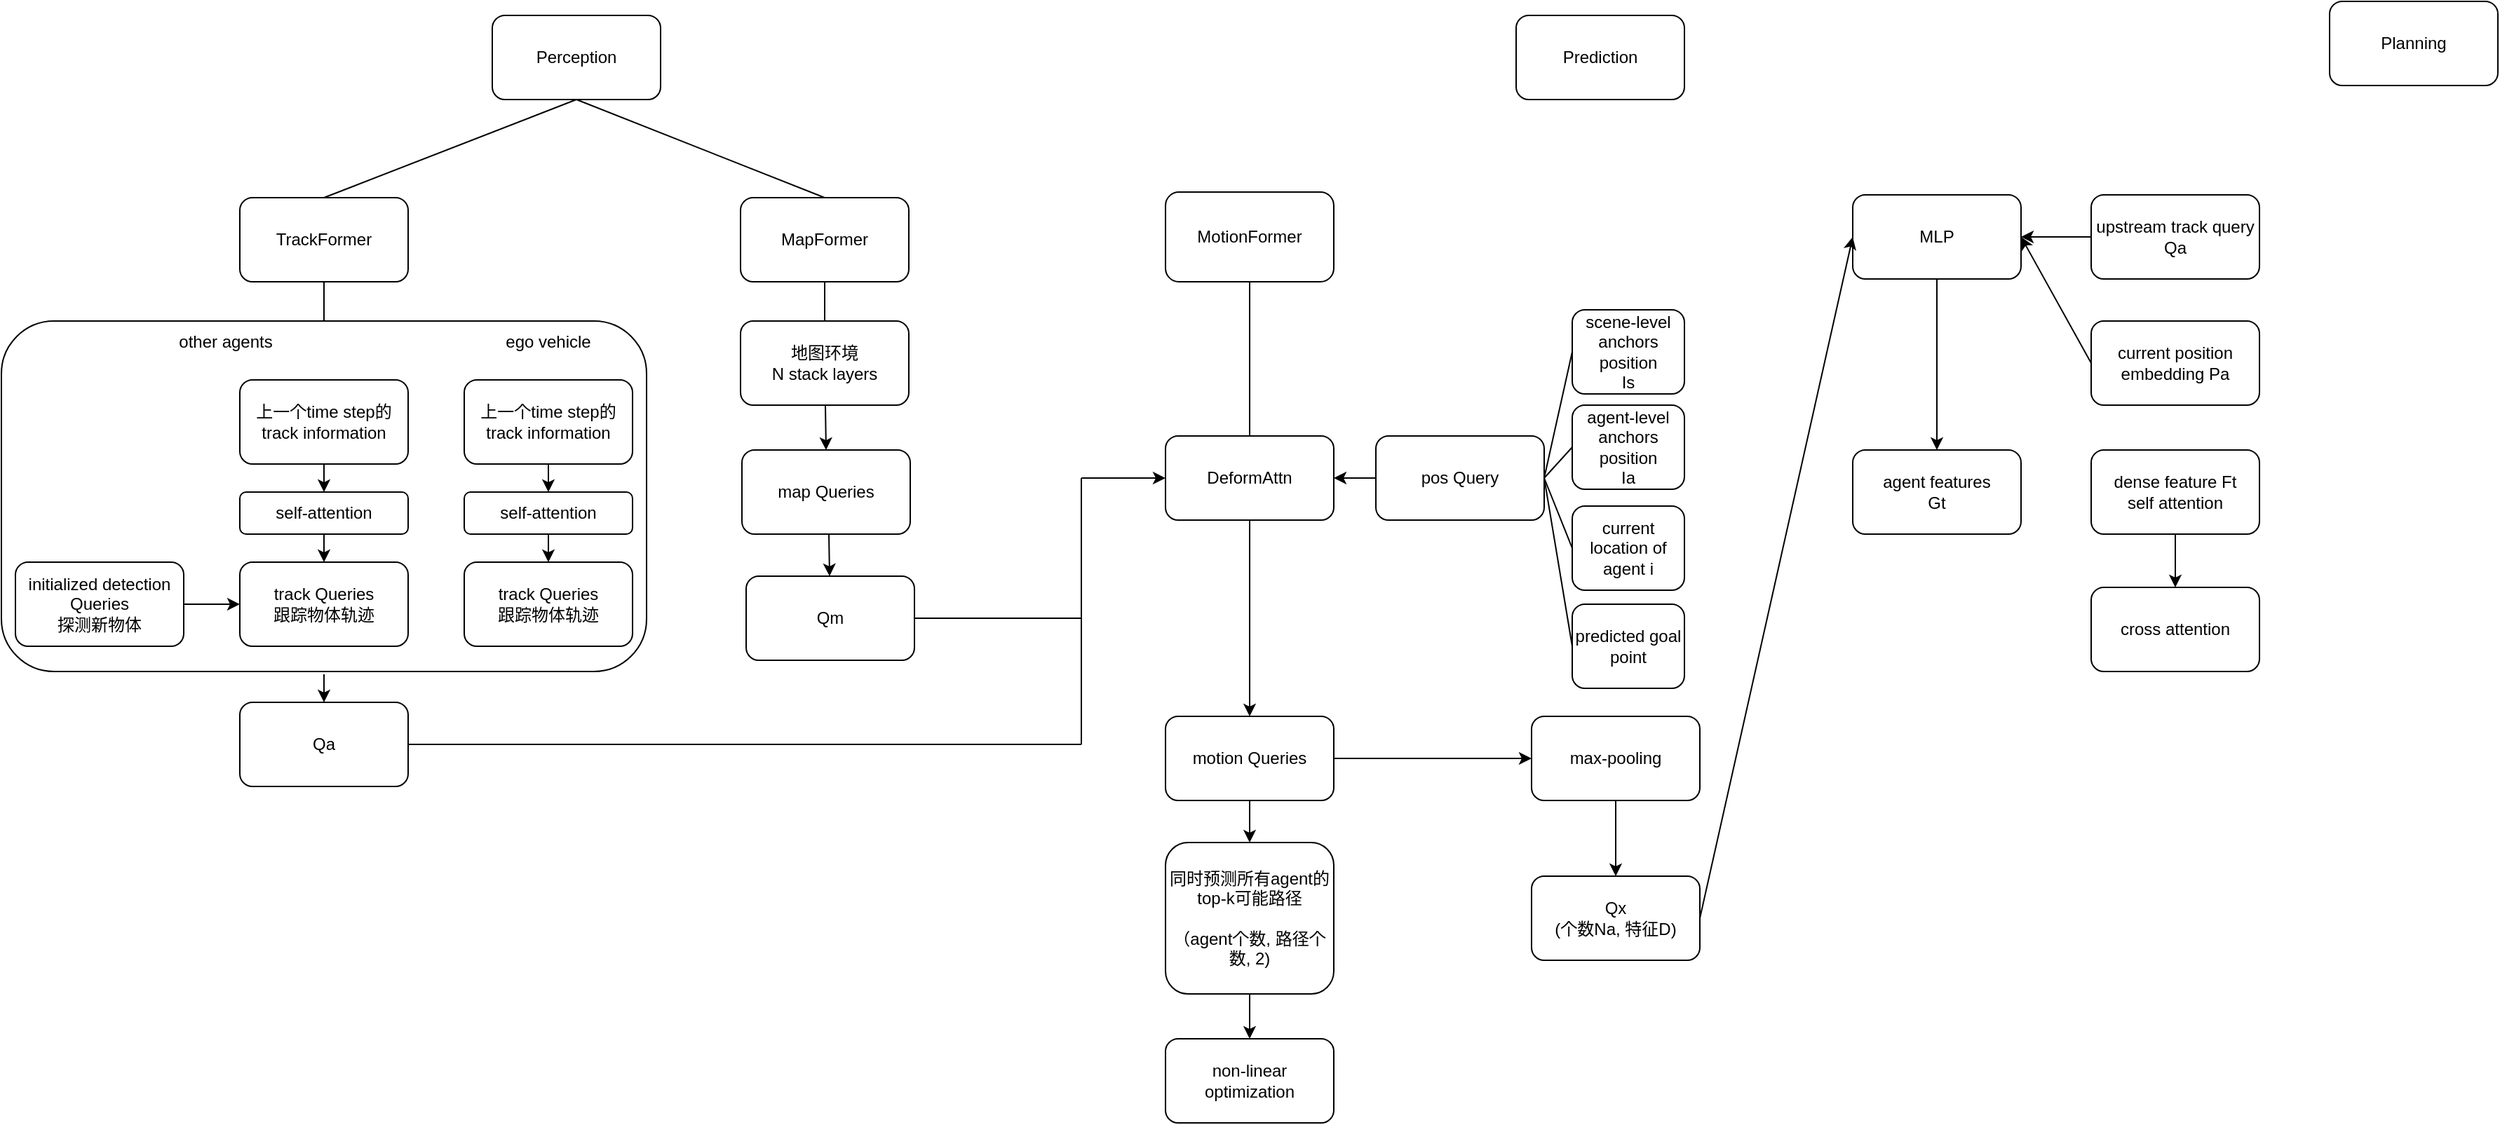 <mxfile version="24.7.16">
  <diagram name="第 1 页" id="lg_SpBoe9I4gKLeaDJEI">
    <mxGraphModel dx="1118" dy="555" grid="1" gridSize="10" guides="1" tooltips="1" connect="1" arrows="1" fold="1" page="1" pageScale="1" pageWidth="827" pageHeight="1169" math="0" shadow="0">
      <root>
        <mxCell id="0" />
        <mxCell id="1" parent="0" />
        <mxCell id="r6HxHEpXDy4I0rtk-ksx-13" value="" style="rounded=1;whiteSpace=wrap;html=1;" parent="1" vertex="1">
          <mxGeometry x="30" y="268" width="460" height="250" as="geometry" />
        </mxCell>
        <mxCell id="r6HxHEpXDy4I0rtk-ksx-1" value="Perception" style="rounded=1;whiteSpace=wrap;html=1;" parent="1" vertex="1">
          <mxGeometry x="380" y="50" width="120" height="60" as="geometry" />
        </mxCell>
        <mxCell id="r6HxHEpXDy4I0rtk-ksx-2" value="Prediction" style="rounded=1;whiteSpace=wrap;html=1;" parent="1" vertex="1">
          <mxGeometry x="1110" y="50" width="120" height="60" as="geometry" />
        </mxCell>
        <mxCell id="r6HxHEpXDy4I0rtk-ksx-3" value="Planning" style="rounded=1;whiteSpace=wrap;html=1;" parent="1" vertex="1">
          <mxGeometry x="1690" y="40" width="120" height="60" as="geometry" />
        </mxCell>
        <mxCell id="r6HxHEpXDy4I0rtk-ksx-4" value="TrackFormer" style="rounded=1;whiteSpace=wrap;html=1;" parent="1" vertex="1">
          <mxGeometry x="200" y="180" width="120" height="60" as="geometry" />
        </mxCell>
        <mxCell id="r6HxHEpXDy4I0rtk-ksx-5" value="MapFormer" style="rounded=1;whiteSpace=wrap;html=1;" parent="1" vertex="1">
          <mxGeometry x="557" y="180" width="120" height="60" as="geometry" />
        </mxCell>
        <mxCell id="r6HxHEpXDy4I0rtk-ksx-6" value="initialized detection&lt;div&gt;Queries&lt;/div&gt;&lt;div&gt;探测新物体&lt;/div&gt;" style="rounded=1;whiteSpace=wrap;html=1;" parent="1" vertex="1">
          <mxGeometry x="40" y="440" width="120" height="60" as="geometry" />
        </mxCell>
        <mxCell id="r6HxHEpXDy4I0rtk-ksx-7" value="track Queries&lt;div&gt;跟踪物体轨迹&lt;/div&gt;" style="rounded=1;whiteSpace=wrap;html=1;" parent="1" vertex="1">
          <mxGeometry x="200" y="440" width="120" height="60" as="geometry" />
        </mxCell>
        <mxCell id="r6HxHEpXDy4I0rtk-ksx-8" value="self-attention" style="rounded=1;whiteSpace=wrap;html=1;" parent="1" vertex="1">
          <mxGeometry x="200" y="390" width="120" height="30" as="geometry" />
        </mxCell>
        <mxCell id="r6HxHEpXDy4I0rtk-ksx-9" value="上一个time step的track information" style="rounded=1;whiteSpace=wrap;html=1;" parent="1" vertex="1">
          <mxGeometry x="200" y="310" width="120" height="60" as="geometry" />
        </mxCell>
        <mxCell id="r6HxHEpXDy4I0rtk-ksx-10" value="track Queries&lt;div&gt;跟踪物体轨迹&lt;/div&gt;" style="rounded=1;whiteSpace=wrap;html=1;" parent="1" vertex="1">
          <mxGeometry x="360" y="440" width="120" height="60" as="geometry" />
        </mxCell>
        <mxCell id="r6HxHEpXDy4I0rtk-ksx-11" value="self-attention" style="rounded=1;whiteSpace=wrap;html=1;" parent="1" vertex="1">
          <mxGeometry x="360" y="390" width="120" height="30" as="geometry" />
        </mxCell>
        <mxCell id="r6HxHEpXDy4I0rtk-ksx-12" value="上一个time step的track information" style="rounded=1;whiteSpace=wrap;html=1;" parent="1" vertex="1">
          <mxGeometry x="360" y="310" width="120" height="60" as="geometry" />
        </mxCell>
        <mxCell id="r6HxHEpXDy4I0rtk-ksx-14" value="other agents" style="text;html=1;align=center;verticalAlign=middle;whiteSpace=wrap;rounded=0;" parent="1" vertex="1">
          <mxGeometry x="150" y="268" width="80" height="30" as="geometry" />
        </mxCell>
        <mxCell id="r6HxHEpXDy4I0rtk-ksx-15" value="ego vehicle" style="text;html=1;align=center;verticalAlign=middle;whiteSpace=wrap;rounded=0;" parent="1" vertex="1">
          <mxGeometry x="380" y="268" width="80" height="30" as="geometry" />
        </mxCell>
        <mxCell id="r6HxHEpXDy4I0rtk-ksx-16" value="" style="endArrow=classic;html=1;rounded=0;exitX=0.5;exitY=1;exitDx=0;exitDy=0;" parent="1" source="r6HxHEpXDy4I0rtk-ksx-9" target="r6HxHEpXDy4I0rtk-ksx-8" edge="1">
          <mxGeometry width="50" height="50" relative="1" as="geometry">
            <mxPoint x="450" y="340" as="sourcePoint" />
            <mxPoint x="500" y="290" as="targetPoint" />
          </mxGeometry>
        </mxCell>
        <mxCell id="r6HxHEpXDy4I0rtk-ksx-17" value="" style="endArrow=classic;html=1;rounded=0;exitX=0.5;exitY=1;exitDx=0;exitDy=0;" parent="1" source="r6HxHEpXDy4I0rtk-ksx-8" target="r6HxHEpXDy4I0rtk-ksx-7" edge="1">
          <mxGeometry width="50" height="50" relative="1" as="geometry">
            <mxPoint x="600" y="440" as="sourcePoint" />
            <mxPoint x="650" y="390" as="targetPoint" />
          </mxGeometry>
        </mxCell>
        <mxCell id="r6HxHEpXDy4I0rtk-ksx-18" value="" style="endArrow=classic;html=1;rounded=0;exitX=1;exitY=0.5;exitDx=0;exitDy=0;entryX=0;entryY=0.5;entryDx=0;entryDy=0;" parent="1" source="r6HxHEpXDy4I0rtk-ksx-6" target="r6HxHEpXDy4I0rtk-ksx-7" edge="1">
          <mxGeometry width="50" height="50" relative="1" as="geometry">
            <mxPoint x="160" y="480" as="sourcePoint" />
            <mxPoint x="210" y="430" as="targetPoint" />
          </mxGeometry>
        </mxCell>
        <mxCell id="r6HxHEpXDy4I0rtk-ksx-19" value="" style="endArrow=classic;html=1;rounded=0;exitX=0.5;exitY=1;exitDx=0;exitDy=0;entryX=0.5;entryY=0;entryDx=0;entryDy=0;" parent="1" source="r6HxHEpXDy4I0rtk-ksx-12" target="r6HxHEpXDy4I0rtk-ksx-11" edge="1">
          <mxGeometry width="50" height="50" relative="1" as="geometry">
            <mxPoint x="510" y="410" as="sourcePoint" />
            <mxPoint x="560" y="360" as="targetPoint" />
          </mxGeometry>
        </mxCell>
        <mxCell id="r6HxHEpXDy4I0rtk-ksx-20" value="" style="endArrow=classic;html=1;rounded=0;exitX=0.5;exitY=1;exitDx=0;exitDy=0;" parent="1" source="r6HxHEpXDy4I0rtk-ksx-11" target="r6HxHEpXDy4I0rtk-ksx-10" edge="1">
          <mxGeometry width="50" height="50" relative="1" as="geometry">
            <mxPoint x="570" y="490" as="sourcePoint" />
            <mxPoint x="620" y="440" as="targetPoint" />
          </mxGeometry>
        </mxCell>
        <mxCell id="r6HxHEpXDy4I0rtk-ksx-21" value="&lt;div&gt;地图环境&lt;/div&gt;N stack layers" style="rounded=1;whiteSpace=wrap;html=1;" parent="1" vertex="1">
          <mxGeometry x="557" y="268" width="120" height="60" as="geometry" />
        </mxCell>
        <mxCell id="r6HxHEpXDy4I0rtk-ksx-22" value="map Queries" style="rounded=1;whiteSpace=wrap;html=1;" parent="1" vertex="1">
          <mxGeometry x="558" y="360" width="120" height="60" as="geometry" />
        </mxCell>
        <mxCell id="r6HxHEpXDy4I0rtk-ksx-25" value="" style="endArrow=classic;html=1;rounded=0;entryX=0.5;entryY=0;entryDx=0;entryDy=0;" parent="1" source="r6HxHEpXDy4I0rtk-ksx-21" target="r6HxHEpXDy4I0rtk-ksx-22" edge="1">
          <mxGeometry width="50" height="50" relative="1" as="geometry">
            <mxPoint x="617" y="330" as="sourcePoint" />
            <mxPoint x="667" y="280" as="targetPoint" />
          </mxGeometry>
        </mxCell>
        <mxCell id="r6HxHEpXDy4I0rtk-ksx-26" value="MotionFormer" style="rounded=1;whiteSpace=wrap;html=1;" parent="1" vertex="1">
          <mxGeometry x="860" y="176" width="120" height="64" as="geometry" />
        </mxCell>
        <mxCell id="r6HxHEpXDy4I0rtk-ksx-27" value="Qa" style="rounded=1;whiteSpace=wrap;html=1;" parent="1" vertex="1">
          <mxGeometry x="200" y="540" width="120" height="60" as="geometry" />
        </mxCell>
        <mxCell id="r6HxHEpXDy4I0rtk-ksx-28" value="" style="endArrow=classic;html=1;rounded=0;" parent="1" target="r6HxHEpXDy4I0rtk-ksx-27" edge="1">
          <mxGeometry width="50" height="50" relative="1" as="geometry">
            <mxPoint x="260" y="520" as="sourcePoint" />
            <mxPoint x="310" y="470" as="targetPoint" />
          </mxGeometry>
        </mxCell>
        <mxCell id="r6HxHEpXDy4I0rtk-ksx-29" value="Qm" style="rounded=1;whiteSpace=wrap;html=1;" parent="1" vertex="1">
          <mxGeometry x="561" y="450" width="120" height="60" as="geometry" />
        </mxCell>
        <mxCell id="r6HxHEpXDy4I0rtk-ksx-30" value="" style="endArrow=classic;html=1;rounded=0;" parent="1" target="r6HxHEpXDy4I0rtk-ksx-29" edge="1">
          <mxGeometry width="50" height="50" relative="1" as="geometry">
            <mxPoint x="620" y="420" as="sourcePoint" />
            <mxPoint x="670" y="370" as="targetPoint" />
          </mxGeometry>
        </mxCell>
        <mxCell id="r6HxHEpXDy4I0rtk-ksx-31" value="" style="endArrow=none;html=1;rounded=0;exitX=1;exitY=0.5;exitDx=0;exitDy=0;" parent="1" source="r6HxHEpXDy4I0rtk-ksx-27" edge="1">
          <mxGeometry width="50" height="50" relative="1" as="geometry">
            <mxPoint x="590" y="450" as="sourcePoint" />
            <mxPoint x="800" y="570" as="targetPoint" />
          </mxGeometry>
        </mxCell>
        <mxCell id="r6HxHEpXDy4I0rtk-ksx-32" value="" style="endArrow=none;html=1;rounded=0;" parent="1" edge="1">
          <mxGeometry width="50" height="50" relative="1" as="geometry">
            <mxPoint x="800" y="570" as="sourcePoint" />
            <mxPoint x="800" y="380" as="targetPoint" />
          </mxGeometry>
        </mxCell>
        <mxCell id="r6HxHEpXDy4I0rtk-ksx-33" value="" style="endArrow=none;html=1;rounded=0;" parent="1" edge="1">
          <mxGeometry width="50" height="50" relative="1" as="geometry">
            <mxPoint x="681" y="480" as="sourcePoint" />
            <mxPoint x="800" y="480" as="targetPoint" />
          </mxGeometry>
        </mxCell>
        <mxCell id="r6HxHEpXDy4I0rtk-ksx-34" value="" style="endArrow=classic;html=1;rounded=0;entryX=0;entryY=0.5;entryDx=0;entryDy=0;" parent="1" target="XBj1yF4SLaZ5-RoXFRQB-3" edge="1">
          <mxGeometry width="50" height="50" relative="1" as="geometry">
            <mxPoint x="800" y="380" as="sourcePoint" />
            <mxPoint x="850" y="160" as="targetPoint" />
          </mxGeometry>
        </mxCell>
        <mxCell id="XBj1yF4SLaZ5-RoXFRQB-1" value="" style="endArrow=none;html=1;rounded=0;" parent="1" target="r6HxHEpXDy4I0rtk-ksx-13" edge="1">
          <mxGeometry width="50" height="50" relative="1" as="geometry">
            <mxPoint x="260" y="240" as="sourcePoint" />
            <mxPoint x="310" y="190" as="targetPoint" />
          </mxGeometry>
        </mxCell>
        <mxCell id="XBj1yF4SLaZ5-RoXFRQB-2" value="" style="endArrow=none;html=1;rounded=0;exitX=0.5;exitY=1;exitDx=0;exitDy=0;" parent="1" source="r6HxHEpXDy4I0rtk-ksx-5" target="r6HxHEpXDy4I0rtk-ksx-21" edge="1">
          <mxGeometry width="50" height="50" relative="1" as="geometry">
            <mxPoint x="620" y="240" as="sourcePoint" />
            <mxPoint x="670" y="190" as="targetPoint" />
          </mxGeometry>
        </mxCell>
        <mxCell id="XBj1yF4SLaZ5-RoXFRQB-3" value="DeformAttn" style="rounded=1;whiteSpace=wrap;html=1;" parent="1" vertex="1">
          <mxGeometry x="860" y="350" width="120" height="60" as="geometry" />
        </mxCell>
        <mxCell id="XBj1yF4SLaZ5-RoXFRQB-6" value="scene-level anchors position&lt;div&gt;Is&lt;/div&gt;" style="rounded=1;whiteSpace=wrap;html=1;" parent="1" vertex="1">
          <mxGeometry x="1150" y="260" width="80" height="60" as="geometry" />
        </mxCell>
        <mxCell id="XBj1yF4SLaZ5-RoXFRQB-7" value="agent-level anchors position&lt;div&gt;Ia&lt;/div&gt;" style="rounded=1;whiteSpace=wrap;html=1;" parent="1" vertex="1">
          <mxGeometry x="1150" y="328" width="80" height="60" as="geometry" />
        </mxCell>
        <mxCell id="XBj1yF4SLaZ5-RoXFRQB-8" value="current location of agent i" style="rounded=1;whiteSpace=wrap;html=1;" parent="1" vertex="1">
          <mxGeometry x="1150" y="400" width="80" height="60" as="geometry" />
        </mxCell>
        <mxCell id="XBj1yF4SLaZ5-RoXFRQB-9" value="predicted goal point" style="rounded=1;whiteSpace=wrap;html=1;" parent="1" vertex="1">
          <mxGeometry x="1150" y="470" width="80" height="60" as="geometry" />
        </mxCell>
        <mxCell id="XBj1yF4SLaZ5-RoXFRQB-10" value="pos Query" style="rounded=1;whiteSpace=wrap;html=1;" parent="1" vertex="1">
          <mxGeometry x="1010" y="350" width="120" height="60" as="geometry" />
        </mxCell>
        <mxCell id="XBj1yF4SLaZ5-RoXFRQB-12" value="" style="endArrow=none;html=1;rounded=0;exitX=0;exitY=0.5;exitDx=0;exitDy=0;entryX=1;entryY=0.5;entryDx=0;entryDy=0;" parent="1" source="XBj1yF4SLaZ5-RoXFRQB-6" target="XBj1yF4SLaZ5-RoXFRQB-10" edge="1">
          <mxGeometry width="50" height="50" relative="1" as="geometry">
            <mxPoint x="1110" y="360" as="sourcePoint" />
            <mxPoint x="1160" y="310" as="targetPoint" />
          </mxGeometry>
        </mxCell>
        <mxCell id="XBj1yF4SLaZ5-RoXFRQB-13" value="" style="endArrow=none;html=1;rounded=0;exitX=0;exitY=0.5;exitDx=0;exitDy=0;entryX=1;entryY=0.5;entryDx=0;entryDy=0;" parent="1" source="XBj1yF4SLaZ5-RoXFRQB-7" target="XBj1yF4SLaZ5-RoXFRQB-10" edge="1">
          <mxGeometry width="50" height="50" relative="1" as="geometry">
            <mxPoint x="1190" y="530" as="sourcePoint" />
            <mxPoint x="1230" y="350" as="targetPoint" />
          </mxGeometry>
        </mxCell>
        <mxCell id="XBj1yF4SLaZ5-RoXFRQB-14" value="" style="endArrow=none;html=1;rounded=0;exitX=0;exitY=0.5;exitDx=0;exitDy=0;entryX=1;entryY=0.5;entryDx=0;entryDy=0;" parent="1" source="XBj1yF4SLaZ5-RoXFRQB-8" target="XBj1yF4SLaZ5-RoXFRQB-10" edge="1">
          <mxGeometry width="50" height="50" relative="1" as="geometry">
            <mxPoint x="1230" y="510" as="sourcePoint" />
            <mxPoint x="1280" y="460" as="targetPoint" />
          </mxGeometry>
        </mxCell>
        <mxCell id="XBj1yF4SLaZ5-RoXFRQB-15" value="" style="endArrow=none;html=1;rounded=0;entryX=0;entryY=0.5;entryDx=0;entryDy=0;exitX=1;exitY=0.5;exitDx=0;exitDy=0;" parent="1" source="XBj1yF4SLaZ5-RoXFRQB-10" target="XBj1yF4SLaZ5-RoXFRQB-9" edge="1">
          <mxGeometry width="50" height="50" relative="1" as="geometry">
            <mxPoint x="1320" y="380" as="sourcePoint" />
            <mxPoint x="1370" y="330" as="targetPoint" />
          </mxGeometry>
        </mxCell>
        <mxCell id="XBj1yF4SLaZ5-RoXFRQB-16" value="&lt;div&gt;同时预测所有agent的top-k可能路径&lt;/div&gt;&lt;div&gt;&lt;br&gt;&lt;/div&gt;&lt;div&gt;（agent个数, 路径个数, 2)&lt;/div&gt;" style="rounded=1;whiteSpace=wrap;html=1;" parent="1" vertex="1">
          <mxGeometry x="860" y="640" width="120" height="108" as="geometry" />
        </mxCell>
        <mxCell id="XBj1yF4SLaZ5-RoXFRQB-17" value="" style="endArrow=classic;html=1;rounded=0;exitX=0;exitY=0.5;exitDx=0;exitDy=0;entryX=1;entryY=0.5;entryDx=0;entryDy=0;" parent="1" source="XBj1yF4SLaZ5-RoXFRQB-10" target="XBj1yF4SLaZ5-RoXFRQB-3" edge="1">
          <mxGeometry width="50" height="50" relative="1" as="geometry">
            <mxPoint x="1080" y="520" as="sourcePoint" />
            <mxPoint x="1130" y="470" as="targetPoint" />
          </mxGeometry>
        </mxCell>
        <mxCell id="XBj1yF4SLaZ5-RoXFRQB-18" value="" style="endArrow=none;html=1;rounded=0;entryX=0.5;entryY=1;entryDx=0;entryDy=0;exitX=0.5;exitY=0;exitDx=0;exitDy=0;" parent="1" source="XBj1yF4SLaZ5-RoXFRQB-3" target="r6HxHEpXDy4I0rtk-ksx-26" edge="1">
          <mxGeometry width="50" height="50" relative="1" as="geometry">
            <mxPoint x="900" y="320" as="sourcePoint" />
            <mxPoint x="950" y="270" as="targetPoint" />
          </mxGeometry>
        </mxCell>
        <mxCell id="XBj1yF4SLaZ5-RoXFRQB-19" value="non-linear optimization" style="rounded=1;whiteSpace=wrap;html=1;" parent="1" vertex="1">
          <mxGeometry x="860" y="780" width="120" height="60" as="geometry" />
        </mxCell>
        <mxCell id="XBj1yF4SLaZ5-RoXFRQB-21" value="" style="endArrow=classic;html=1;rounded=0;exitX=0.5;exitY=1;exitDx=0;exitDy=0;" parent="1" source="XBj1yF4SLaZ5-RoXFRQB-16" target="XBj1yF4SLaZ5-RoXFRQB-19" edge="1">
          <mxGeometry width="50" height="50" relative="1" as="geometry">
            <mxPoint x="1090" y="730" as="sourcePoint" />
            <mxPoint x="1140" y="680" as="targetPoint" />
          </mxGeometry>
        </mxCell>
        <mxCell id="XBj1yF4SLaZ5-RoXFRQB-22" value="" style="endArrow=none;html=1;rounded=0;entryX=0.5;entryY=1;entryDx=0;entryDy=0;exitX=0.5;exitY=0;exitDx=0;exitDy=0;" parent="1" source="r6HxHEpXDy4I0rtk-ksx-4" target="r6HxHEpXDy4I0rtk-ksx-1" edge="1">
          <mxGeometry width="50" height="50" relative="1" as="geometry">
            <mxPoint x="320" y="240" as="sourcePoint" />
            <mxPoint x="370" y="190" as="targetPoint" />
          </mxGeometry>
        </mxCell>
        <mxCell id="XBj1yF4SLaZ5-RoXFRQB-23" value="" style="endArrow=none;html=1;rounded=0;exitX=0.5;exitY=0;exitDx=0;exitDy=0;" parent="1" source="r6HxHEpXDy4I0rtk-ksx-5" edge="1">
          <mxGeometry width="50" height="50" relative="1" as="geometry">
            <mxPoint x="440" y="220" as="sourcePoint" />
            <mxPoint x="440" y="110" as="targetPoint" />
          </mxGeometry>
        </mxCell>
        <mxCell id="gVVT2Fr3jdANTdwnyOP--1" value="MLP" style="rounded=1;whiteSpace=wrap;html=1;" vertex="1" parent="1">
          <mxGeometry x="1350" y="178" width="120" height="60" as="geometry" />
        </mxCell>
        <mxCell id="gVVT2Fr3jdANTdwnyOP--2" value="Qx&lt;div&gt;(个数Na, 特征D)&lt;/div&gt;" style="rounded=1;whiteSpace=wrap;html=1;" vertex="1" parent="1">
          <mxGeometry x="1121" y="664" width="120" height="60" as="geometry" />
        </mxCell>
        <mxCell id="gVVT2Fr3jdANTdwnyOP--3" value="motion Queries" style="rounded=1;whiteSpace=wrap;html=1;" vertex="1" parent="1">
          <mxGeometry x="860" y="550" width="120" height="60" as="geometry" />
        </mxCell>
        <mxCell id="gVVT2Fr3jdANTdwnyOP--4" value="" style="endArrow=classic;html=1;rounded=0;exitX=0.5;exitY=1;exitDx=0;exitDy=0;" edge="1" parent="1" source="XBj1yF4SLaZ5-RoXFRQB-3" target="gVVT2Fr3jdANTdwnyOP--3">
          <mxGeometry width="50" height="50" relative="1" as="geometry">
            <mxPoint x="1100" y="730" as="sourcePoint" />
            <mxPoint x="1150" y="680" as="targetPoint" />
          </mxGeometry>
        </mxCell>
        <mxCell id="gVVT2Fr3jdANTdwnyOP--5" value="" style="endArrow=classic;html=1;rounded=0;exitX=0.5;exitY=1;exitDx=0;exitDy=0;entryX=0.5;entryY=0;entryDx=0;entryDy=0;" edge="1" parent="1" source="gVVT2Fr3jdANTdwnyOP--3" target="XBj1yF4SLaZ5-RoXFRQB-16">
          <mxGeometry width="50" height="50" relative="1" as="geometry">
            <mxPoint x="1040" y="790" as="sourcePoint" />
            <mxPoint x="1090" y="740" as="targetPoint" />
          </mxGeometry>
        </mxCell>
        <mxCell id="gVVT2Fr3jdANTdwnyOP--6" value="max-pooling" style="rounded=1;whiteSpace=wrap;html=1;" vertex="1" parent="1">
          <mxGeometry x="1121" y="550" width="120" height="60" as="geometry" />
        </mxCell>
        <mxCell id="gVVT2Fr3jdANTdwnyOP--7" value="" style="endArrow=classic;html=1;rounded=0;exitX=1;exitY=0.5;exitDx=0;exitDy=0;entryX=0;entryY=0.5;entryDx=0;entryDy=0;" edge="1" parent="1" source="gVVT2Fr3jdANTdwnyOP--3" target="gVVT2Fr3jdANTdwnyOP--6">
          <mxGeometry width="50" height="50" relative="1" as="geometry">
            <mxPoint x="1000" y="680" as="sourcePoint" />
            <mxPoint x="1050" y="630" as="targetPoint" />
          </mxGeometry>
        </mxCell>
        <mxCell id="gVVT2Fr3jdANTdwnyOP--8" value="" style="endArrow=classic;html=1;rounded=0;exitX=0.5;exitY=1;exitDx=0;exitDy=0;" edge="1" parent="1" source="gVVT2Fr3jdANTdwnyOP--6" target="gVVT2Fr3jdANTdwnyOP--2">
          <mxGeometry width="50" height="50" relative="1" as="geometry">
            <mxPoint x="1200" y="820" as="sourcePoint" />
            <mxPoint x="1250" y="770" as="targetPoint" />
          </mxGeometry>
        </mxCell>
        <mxCell id="gVVT2Fr3jdANTdwnyOP--9" value="upstream track query&lt;div&gt;Qa&lt;/div&gt;" style="rounded=1;whiteSpace=wrap;html=1;" vertex="1" parent="1">
          <mxGeometry x="1520" y="178" width="120" height="60" as="geometry" />
        </mxCell>
        <mxCell id="gVVT2Fr3jdANTdwnyOP--10" value="current position embedding Pa" style="rounded=1;whiteSpace=wrap;html=1;" vertex="1" parent="1">
          <mxGeometry x="1520" y="268" width="120" height="60" as="geometry" />
        </mxCell>
        <mxCell id="gVVT2Fr3jdANTdwnyOP--11" value="" style="endArrow=classic;html=1;rounded=0;exitX=1;exitY=0.5;exitDx=0;exitDy=0;entryX=0;entryY=0.5;entryDx=0;entryDy=0;" edge="1" parent="1" source="gVVT2Fr3jdANTdwnyOP--2" target="gVVT2Fr3jdANTdwnyOP--1">
          <mxGeometry width="50" height="50" relative="1" as="geometry">
            <mxPoint x="1260" y="680" as="sourcePoint" />
            <mxPoint x="1310" y="630" as="targetPoint" />
          </mxGeometry>
        </mxCell>
        <mxCell id="gVVT2Fr3jdANTdwnyOP--12" value="" style="endArrow=classic;html=1;rounded=0;exitX=0;exitY=0.5;exitDx=0;exitDy=0;entryX=1;entryY=0.5;entryDx=0;entryDy=0;" edge="1" parent="1" source="gVVT2Fr3jdANTdwnyOP--9" target="gVVT2Fr3jdANTdwnyOP--1">
          <mxGeometry width="50" height="50" relative="1" as="geometry">
            <mxPoint x="1430" y="380" as="sourcePoint" />
            <mxPoint x="1480" y="330" as="targetPoint" />
          </mxGeometry>
        </mxCell>
        <mxCell id="gVVT2Fr3jdANTdwnyOP--13" value="" style="endArrow=classic;html=1;rounded=0;exitX=0;exitY=0.5;exitDx=0;exitDy=0;entryX=1;entryY=0.5;entryDx=0;entryDy=0;" edge="1" parent="1" source="gVVT2Fr3jdANTdwnyOP--10" target="gVVT2Fr3jdANTdwnyOP--1">
          <mxGeometry width="50" height="50" relative="1" as="geometry">
            <mxPoint x="1400" y="430" as="sourcePoint" />
            <mxPoint x="1450" y="380" as="targetPoint" />
          </mxGeometry>
        </mxCell>
        <mxCell id="gVVT2Fr3jdANTdwnyOP--14" value="dense feature Ft&lt;div&gt;self attention&lt;/div&gt;" style="rounded=1;whiteSpace=wrap;html=1;" vertex="1" parent="1">
          <mxGeometry x="1520" y="360" width="120" height="60" as="geometry" />
        </mxCell>
        <mxCell id="gVVT2Fr3jdANTdwnyOP--15" value="agent features&lt;div&gt;Gt&lt;/div&gt;" style="rounded=1;whiteSpace=wrap;html=1;" vertex="1" parent="1">
          <mxGeometry x="1350" y="360" width="120" height="60" as="geometry" />
        </mxCell>
        <mxCell id="gVVT2Fr3jdANTdwnyOP--16" value="" style="endArrow=classic;html=1;rounded=0;exitX=0.5;exitY=1;exitDx=0;exitDy=0;entryX=0.5;entryY=0;entryDx=0;entryDy=0;" edge="1" parent="1" source="gVVT2Fr3jdANTdwnyOP--1" target="gVVT2Fr3jdANTdwnyOP--15">
          <mxGeometry width="50" height="50" relative="1" as="geometry">
            <mxPoint x="1510" y="560" as="sourcePoint" />
            <mxPoint x="1560" y="510" as="targetPoint" />
          </mxGeometry>
        </mxCell>
        <mxCell id="gVVT2Fr3jdANTdwnyOP--17" value="&lt;div&gt;cross attention&lt;/div&gt;" style="rounded=1;whiteSpace=wrap;html=1;" vertex="1" parent="1">
          <mxGeometry x="1520" y="458" width="120" height="60" as="geometry" />
        </mxCell>
        <mxCell id="gVVT2Fr3jdANTdwnyOP--18" value="" style="endArrow=classic;html=1;rounded=0;exitX=0.5;exitY=1;exitDx=0;exitDy=0;entryX=0.5;entryY=0;entryDx=0;entryDy=0;" edge="1" parent="1" source="gVVT2Fr3jdANTdwnyOP--14" target="gVVT2Fr3jdANTdwnyOP--17">
          <mxGeometry width="50" height="50" relative="1" as="geometry">
            <mxPoint x="1610" y="580" as="sourcePoint" />
            <mxPoint x="1660" y="530" as="targetPoint" />
          </mxGeometry>
        </mxCell>
      </root>
    </mxGraphModel>
  </diagram>
</mxfile>
